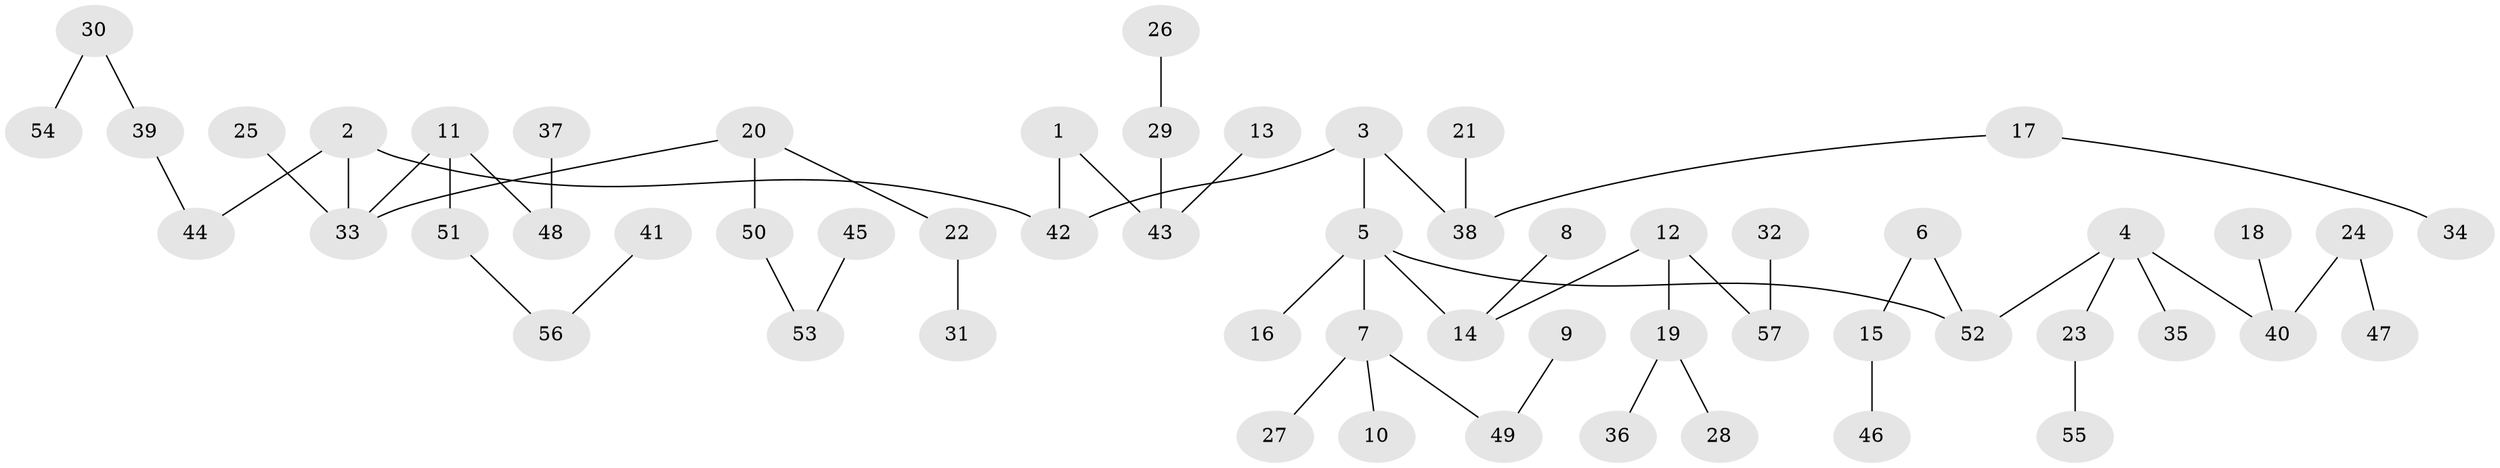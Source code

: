 // original degree distribution, {5: 0.061946902654867256, 3: 0.1504424778761062, 2: 0.20353982300884957, 4: 0.061946902654867256, 6: 0.008849557522123894, 1: 0.5132743362831859}
// Generated by graph-tools (version 1.1) at 2025/37/03/04/25 23:37:25]
// undirected, 57 vertices, 56 edges
graph export_dot {
  node [color=gray90,style=filled];
  1;
  2;
  3;
  4;
  5;
  6;
  7;
  8;
  9;
  10;
  11;
  12;
  13;
  14;
  15;
  16;
  17;
  18;
  19;
  20;
  21;
  22;
  23;
  24;
  25;
  26;
  27;
  28;
  29;
  30;
  31;
  32;
  33;
  34;
  35;
  36;
  37;
  38;
  39;
  40;
  41;
  42;
  43;
  44;
  45;
  46;
  47;
  48;
  49;
  50;
  51;
  52;
  53;
  54;
  55;
  56;
  57;
  1 -- 42 [weight=1.0];
  1 -- 43 [weight=1.0];
  2 -- 33 [weight=1.0];
  2 -- 42 [weight=1.0];
  2 -- 44 [weight=1.0];
  3 -- 5 [weight=1.0];
  3 -- 38 [weight=1.0];
  3 -- 42 [weight=1.0];
  4 -- 23 [weight=1.0];
  4 -- 35 [weight=1.0];
  4 -- 40 [weight=1.0];
  4 -- 52 [weight=1.0];
  5 -- 7 [weight=1.0];
  5 -- 14 [weight=1.0];
  5 -- 16 [weight=1.0];
  5 -- 52 [weight=1.0];
  6 -- 15 [weight=1.0];
  6 -- 52 [weight=1.0];
  7 -- 10 [weight=1.0];
  7 -- 27 [weight=1.0];
  7 -- 49 [weight=1.0];
  8 -- 14 [weight=1.0];
  9 -- 49 [weight=1.0];
  11 -- 33 [weight=1.0];
  11 -- 48 [weight=1.0];
  11 -- 51 [weight=1.0];
  12 -- 14 [weight=1.0];
  12 -- 19 [weight=1.0];
  12 -- 57 [weight=1.0];
  13 -- 43 [weight=1.0];
  15 -- 46 [weight=1.0];
  17 -- 34 [weight=1.0];
  17 -- 38 [weight=1.0];
  18 -- 40 [weight=1.0];
  19 -- 28 [weight=1.0];
  19 -- 36 [weight=1.0];
  20 -- 22 [weight=1.0];
  20 -- 33 [weight=1.0];
  20 -- 50 [weight=1.0];
  21 -- 38 [weight=1.0];
  22 -- 31 [weight=1.0];
  23 -- 55 [weight=1.0];
  24 -- 40 [weight=1.0];
  24 -- 47 [weight=1.0];
  25 -- 33 [weight=1.0];
  26 -- 29 [weight=1.0];
  29 -- 43 [weight=1.0];
  30 -- 39 [weight=1.0];
  30 -- 54 [weight=1.0];
  32 -- 57 [weight=1.0];
  37 -- 48 [weight=1.0];
  39 -- 44 [weight=1.0];
  41 -- 56 [weight=1.0];
  45 -- 53 [weight=1.0];
  50 -- 53 [weight=1.0];
  51 -- 56 [weight=1.0];
}
